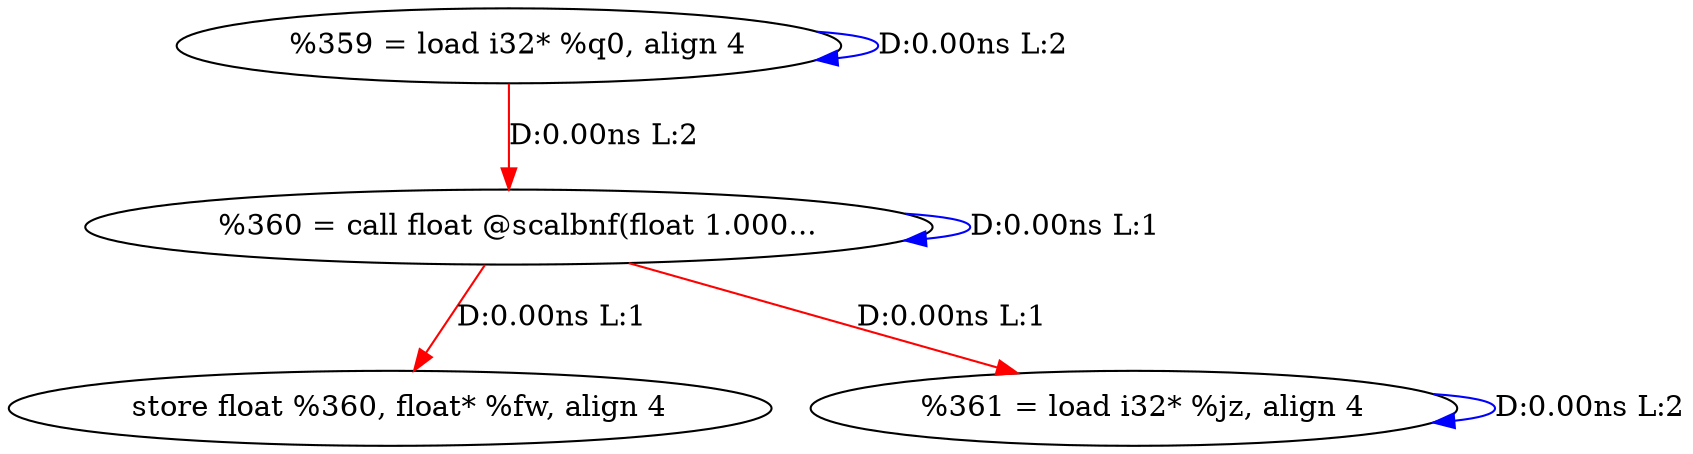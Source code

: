 digraph {
Node0x2d212d0[label="  %359 = load i32* %q0, align 4"];
Node0x2d212d0 -> Node0x2d212d0[label="D:0.00ns L:2",color=blue];
Node0x2d213b0[label="  %360 = call float @scalbnf(float 1.000..."];
Node0x2d212d0 -> Node0x2d213b0[label="D:0.00ns L:2",color=red];
Node0x2d213b0 -> Node0x2d213b0[label="D:0.00ns L:1",color=blue];
Node0x2d21490[label="  store float %360, float* %fw, align 4"];
Node0x2d213b0 -> Node0x2d21490[label="D:0.00ns L:1",color=red];
Node0x2d21570[label="  %361 = load i32* %jz, align 4"];
Node0x2d213b0 -> Node0x2d21570[label="D:0.00ns L:1",color=red];
Node0x2d21570 -> Node0x2d21570[label="D:0.00ns L:2",color=blue];
}
